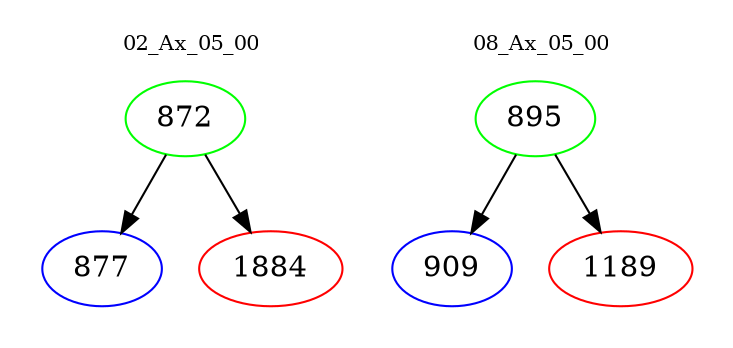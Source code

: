 digraph{
subgraph cluster_0 {
color = white
label = "02_Ax_05_00";
fontsize=10;
T0_872 [label="872", color="green"]
T0_872 -> T0_877 [color="black"]
T0_877 [label="877", color="blue"]
T0_872 -> T0_1884 [color="black"]
T0_1884 [label="1884", color="red"]
}
subgraph cluster_1 {
color = white
label = "08_Ax_05_00";
fontsize=10;
T1_895 [label="895", color="green"]
T1_895 -> T1_909 [color="black"]
T1_909 [label="909", color="blue"]
T1_895 -> T1_1189 [color="black"]
T1_1189 [label="1189", color="red"]
}
}

